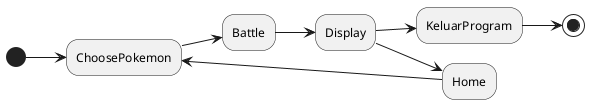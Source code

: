 @startuml alur

left to right direction
(*) --> ChoosePokemon
ChoosePokemon --> Battle
Battle --> Display
Display --> Home 
Home --> ChoosePokemon
Display --> KeluarProgram
KeluarProgram --> (*)

@enduml
